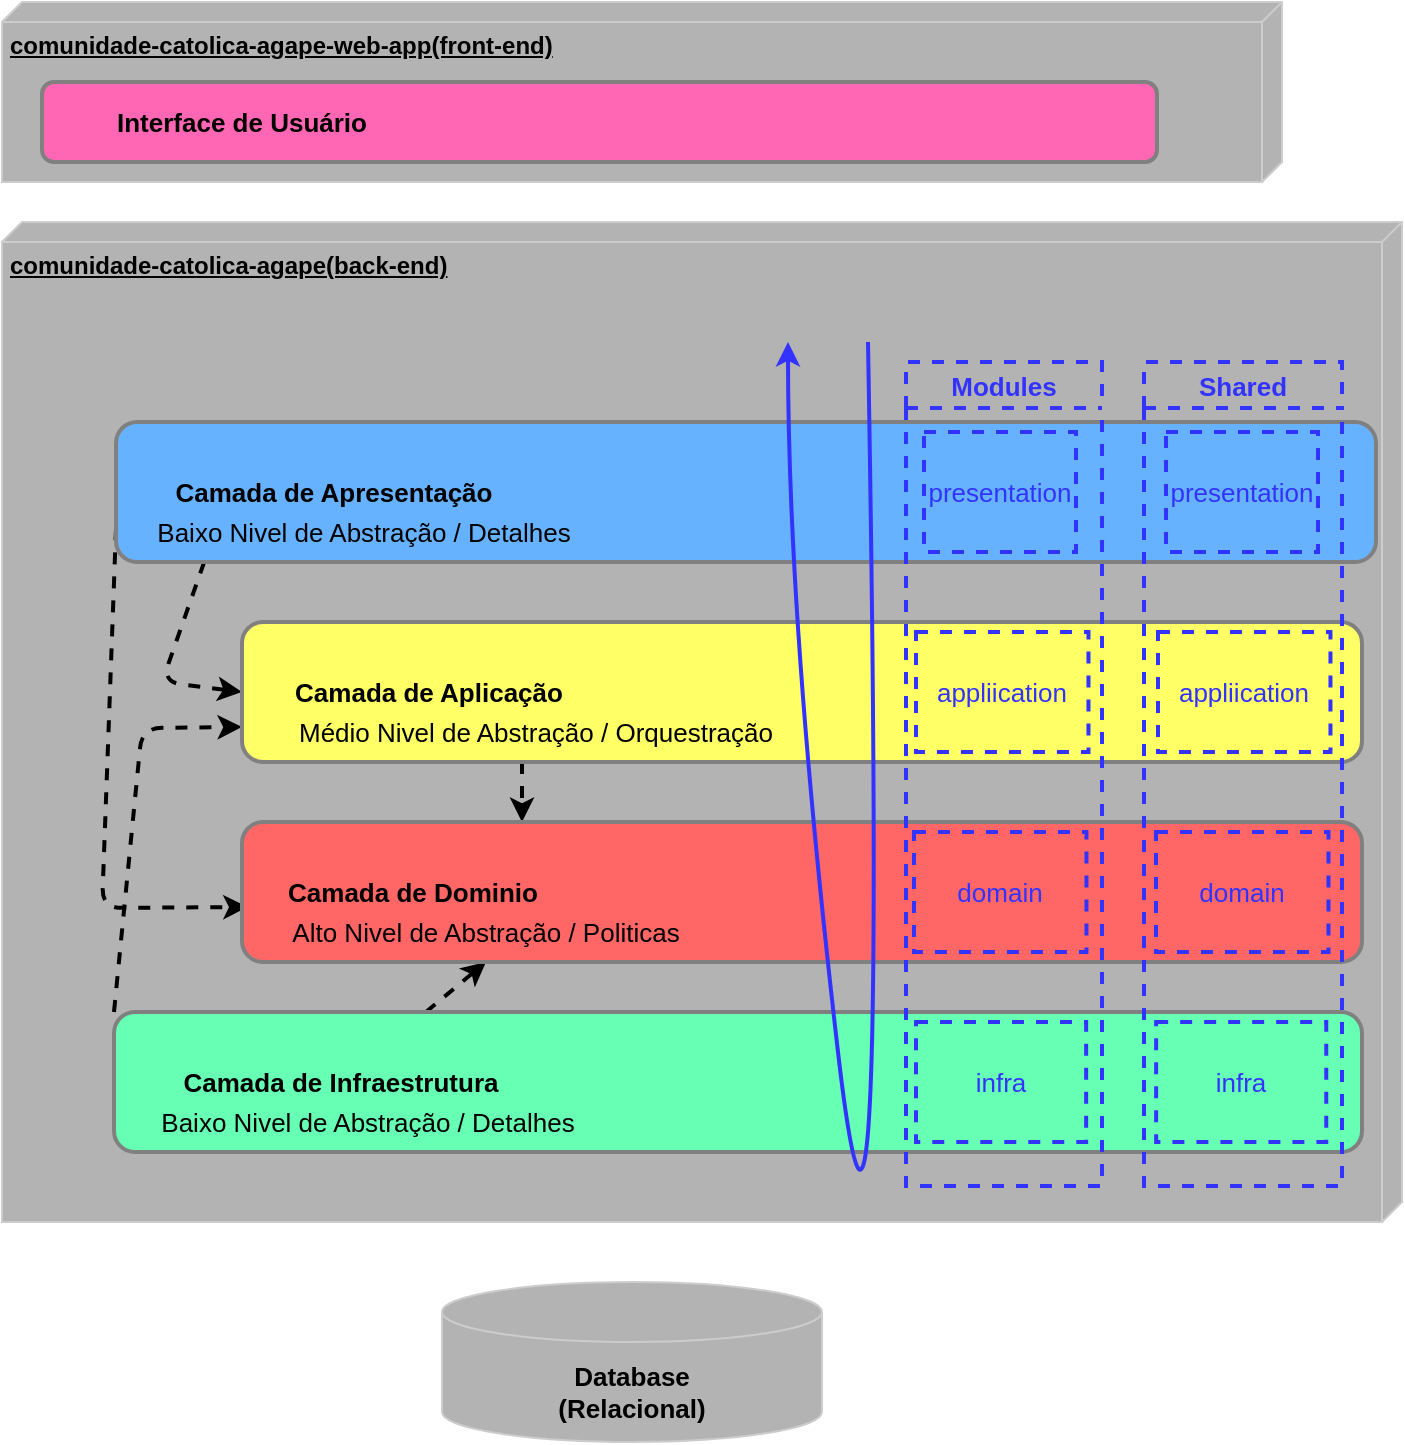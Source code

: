 <mxfile>
    <diagram id="dIOb_hAkbv69j3k31wFs" name="Arquitetura em Camadas">
        <mxGraphModel dx="940" dy="531" grid="1" gridSize="10" guides="1" tooltips="1" connect="1" arrows="1" fold="1" page="1" pageScale="1" pageWidth="850" pageHeight="1100" math="0" shadow="0">
            <root>
                <mxCell id="0"/>
                <mxCell id="1" parent="0"/>
                <mxCell id="2" value="comunidade-catolica-agape(back-end)" style="verticalAlign=top;align=left;spacingTop=8;spacingLeft=2;spacingRight=12;shape=cube;size=10;direction=south;fontStyle=5;html=1;fillColor=#B3B3B3;fontColor=#000000;strokeColor=#CCCCCC;" parent="1" vertex="1">
                    <mxGeometry x="90" y="120" width="700" height="500" as="geometry"/>
                </mxCell>
                <mxCell id="3" value="comunidade-catolica-agape-web-app(front-end)" style="verticalAlign=top;align=left;spacingTop=8;spacingLeft=2;spacingRight=12;shape=cube;size=10;direction=south;fontStyle=5;html=1;fillColor=#B3B3B3;fontColor=#000000;strokeColor=#CCCCCC;" parent="1" vertex="1">
                    <mxGeometry x="90" y="10" width="640" height="90" as="geometry"/>
                </mxCell>
                <mxCell id="8" value="" style="group" parent="1" vertex="1" connectable="0">
                    <mxGeometry x="310" y="650" width="190" height="80" as="geometry"/>
                </mxCell>
                <mxCell id="4" value="" style="shape=cylinder3;whiteSpace=wrap;html=1;boundedLbl=1;backgroundOutline=1;size=15;strokeColor=#CCCCCC;fontColor=#000000;fillColor=#B3B3B3;" parent="8" vertex="1">
                    <mxGeometry width="190" height="80" as="geometry"/>
                </mxCell>
                <mxCell id="7" value="Database (Relacional)" style="text;html=1;strokeColor=none;fillColor=none;align=center;verticalAlign=middle;whiteSpace=wrap;rounded=0;fontColor=#000000;fontSize=13;fontStyle=1" parent="8" vertex="1">
                    <mxGeometry x="65" y="40" width="60" height="30" as="geometry"/>
                </mxCell>
                <mxCell id="25" style="edgeStyle=none;html=1;exitX=0.07;exitY=1;exitDx=0;exitDy=0;exitPerimeter=0;entryX=0;entryY=0.5;entryDx=0;entryDy=0;fontSize=13;fontColor=#000000;dashed=1;strokeWidth=2;strokeColor=#000000;" parent="1" source="13" target="17" edge="1">
                    <mxGeometry relative="1" as="geometry">
                        <Array as="points">
                            <mxPoint x="170" y="350"/>
                        </Array>
                    </mxGeometry>
                </mxCell>
                <mxCell id="26" style="edgeStyle=none;html=1;exitX=0;exitY=0.76;exitDx=0;exitDy=0;exitPerimeter=0;entryX=0;entryY=0.75;entryDx=0;entryDy=0;dashed=1;strokeColor=#000000;strokeWidth=2;fontSize=13;fontColor=#000000;" parent="1" source="13" target="11" edge="1">
                    <mxGeometry relative="1" as="geometry">
                        <Array as="points">
                            <mxPoint x="140" y="463"/>
                        </Array>
                    </mxGeometry>
                </mxCell>
                <mxCell id="15" value="" style="rounded=1;whiteSpace=wrap;html=1;strokeColor=#808080;fontSize=13;fontColor=#000000;fillColor=#FF66B3;strokeWidth=2;container=0;" parent="1" vertex="1">
                    <mxGeometry x="110" y="50" width="557.5" height="40" as="geometry">
                        <mxRectangle x="146" y="390" width="50" height="40" as="alternateBounds"/>
                    </mxGeometry>
                </mxCell>
                <mxCell id="16" value="Interface de Usuário" style="text;html=1;strokeColor=none;fillColor=none;align=center;verticalAlign=middle;whiteSpace=wrap;rounded=0;strokeWidth=2;fontSize=13;fontColor=#000000;fontStyle=1" parent="1" vertex="1">
                    <mxGeometry x="120" y="55" width="180" height="30" as="geometry"/>
                </mxCell>
                <mxCell id="27" style="edgeStyle=none;html=1;exitX=0.25;exitY=1;exitDx=0;exitDy=0;entryX=0.25;entryY=0;entryDx=0;entryDy=0;dashed=1;strokeColor=#000000;strokeWidth=2;fontSize=13;fontColor=#000000;" parent="1" source="17" target="10" edge="1">
                    <mxGeometry relative="1" as="geometry"/>
                </mxCell>
                <mxCell id="28" style="edgeStyle=none;html=1;exitX=0;exitY=0;exitDx=0;exitDy=0;entryX=0;entryY=0.75;entryDx=0;entryDy=0;dashed=1;strokeColor=#000000;strokeWidth=2;fontSize=13;fontColor=#000000;" parent="1" source="19" target="17" edge="1">
                    <mxGeometry relative="1" as="geometry">
                        <Array as="points">
                            <mxPoint x="160" y="373"/>
                        </Array>
                    </mxGeometry>
                </mxCell>
                <mxCell id="30" style="edgeStyle=none;html=1;exitX=0.25;exitY=0;exitDx=0;exitDy=0;entryX=0.5;entryY=1;entryDx=0;entryDy=0;dashed=1;strokeColor=#000000;strokeWidth=2;fontSize=13;fontColor=#000000;" parent="1" source="19" target="22" edge="1">
                    <mxGeometry relative="1" as="geometry"/>
                </mxCell>
                <mxCell id="zeFvRgmACdRrIx1_4epB-33" value="" style="group" parent="1" vertex="1" connectable="0">
                    <mxGeometry x="210" y="420" width="560" height="70" as="geometry"/>
                </mxCell>
                <mxCell id="10" value="" style="rounded=1;whiteSpace=wrap;html=1;strokeColor=#808080;fontSize=13;fontColor=#000000;fillColor=#FF6666;strokeWidth=2;container=0;" parent="zeFvRgmACdRrIx1_4epB-33" vertex="1">
                    <mxGeometry width="560" height="70" as="geometry">
                        <mxRectangle x="146" y="390" width="50" height="40" as="alternateBounds"/>
                    </mxGeometry>
                </mxCell>
                <mxCell id="11" value="Camada de Dominio" style="text;html=1;strokeColor=none;fillColor=none;align=center;verticalAlign=middle;whiteSpace=wrap;rounded=0;strokeWidth=2;fontSize=13;fontColor=#000000;fontStyle=1" parent="zeFvRgmACdRrIx1_4epB-33" vertex="1">
                    <mxGeometry x="2.837" y="20" width="164.539" height="30" as="geometry"/>
                </mxCell>
                <mxCell id="22" value="Alto Nivel de Abstração / Politicas" style="text;html=1;strokeColor=none;fillColor=none;align=center;verticalAlign=middle;whiteSpace=wrap;rounded=0;strokeWidth=2;fontSize=13;fontColor=#000000;" parent="zeFvRgmACdRrIx1_4epB-33" vertex="1">
                    <mxGeometry x="2.837" y="40" width="238.298" height="30" as="geometry"/>
                </mxCell>
                <mxCell id="8tUB61BdJxwsp-Bygn9I-38" value="domain" style="rounded=0;whiteSpace=wrap;html=1;dashed=1;strokeColor=#3333FF;strokeWidth=2;fontSize=13;fontColor=#3333FF;fillColor=none;gradientColor=#66FFB3;" parent="zeFvRgmACdRrIx1_4epB-33" vertex="1">
                    <mxGeometry x="335.996" y="5" width="86.241" height="60" as="geometry"/>
                </mxCell>
                <mxCell id="8tUB61BdJxwsp-Bygn9I-43" value="domain" style="rounded=0;whiteSpace=wrap;html=1;dashed=1;strokeColor=#3333FF;strokeWidth=2;fontSize=13;fontColor=#3333FF;fillColor=none;gradientColor=#66FFB3;" parent="zeFvRgmACdRrIx1_4epB-33" vertex="1">
                    <mxGeometry x="456.996" y="5" width="86.241" height="60" as="geometry"/>
                </mxCell>
                <mxCell id="uqjIwXXcjvzZ5gZneD83-33" value="" style="group" parent="1" vertex="1" connectable="0">
                    <mxGeometry x="210" y="320" width="560" height="70" as="geometry"/>
                </mxCell>
                <mxCell id="17" value="" style="rounded=1;whiteSpace=wrap;html=1;strokeColor=#808080;fontSize=13;fontColor=#000000;fillColor=#FFFF66;strokeWidth=2;container=0;" parent="uqjIwXXcjvzZ5gZneD83-33" vertex="1">
                    <mxGeometry width="560" height="70" as="geometry">
                        <mxRectangle x="146" y="390" width="50" height="40" as="alternateBounds"/>
                    </mxGeometry>
                </mxCell>
                <mxCell id="18" value="Camada de Aplicação" style="text;html=1;strokeColor=none;fillColor=none;align=center;verticalAlign=middle;whiteSpace=wrap;rounded=0;strokeWidth=2;fontSize=13;fontColor=#000000;fontStyle=1" parent="uqjIwXXcjvzZ5gZneD83-33" vertex="1">
                    <mxGeometry x="11.348" y="20" width="164.539" height="30" as="geometry"/>
                </mxCell>
                <mxCell id="33" value="Médio Nivel de Abstração / Orquestração" style="text;html=1;strokeColor=none;fillColor=none;align=center;verticalAlign=middle;whiteSpace=wrap;rounded=0;strokeWidth=2;fontSize=13;fontColor=#000000;" parent="uqjIwXXcjvzZ5gZneD83-33" vertex="1">
                    <mxGeometry x="11.348" y="40" width="272.34" height="30" as="geometry"/>
                </mxCell>
                <mxCell id="8tUB61BdJxwsp-Bygn9I-37" value="appliication" style="rounded=0;whiteSpace=wrap;html=1;dashed=1;strokeColor=#3333FF;strokeWidth=2;fontSize=13;fontColor=#3333FF;fillColor=none;gradientColor=#66FFB3;" parent="uqjIwXXcjvzZ5gZneD83-33" vertex="1">
                    <mxGeometry x="336.996" y="5" width="86.241" height="60" as="geometry"/>
                </mxCell>
                <mxCell id="8tUB61BdJxwsp-Bygn9I-42" value="appliication" style="rounded=0;whiteSpace=wrap;html=1;dashed=1;strokeColor=#3333FF;strokeWidth=2;fontSize=13;fontColor=#3333FF;fillColor=none;gradientColor=#66FFB3;" parent="uqjIwXXcjvzZ5gZneD83-33" vertex="1">
                    <mxGeometry x="457.996" y="5" width="86.241" height="60" as="geometry"/>
                </mxCell>
                <mxCell id="sEzLYFL9_8_R3h9iCXc7-33" value="" style="group" parent="1" vertex="1" connectable="0">
                    <mxGeometry x="147" y="220" width="630" height="110" as="geometry"/>
                </mxCell>
                <mxCell id="13" value="" style="rounded=1;whiteSpace=wrap;html=1;strokeColor=#808080;fontSize=13;fontColor=#000000;fillColor=#66B2FF;strokeWidth=2;container=0;points=[[0,0,0,0,0],[0,0.24,0,0,0],[0,0.5,0,0,0],[0,0.76,0,0,0],[0,1,0,0,0],[0.07,1,0,0,0],[0.25,0,0,0,0],[0.5,0,0,0,0],[0.5,1,0,0,0],[0.75,0,0,0,0],[0.75,1,0,0,0],[1,0,0,0,0],[1,0.26,0,0,0],[1,0.5,0,0,0],[1,0.76,0,0,0],[1,1,0,0,0]];" parent="sEzLYFL9_8_R3h9iCXc7-33" vertex="1">
                    <mxGeometry width="630" height="70" as="geometry">
                        <mxRectangle x="146" y="390" width="50" height="40" as="alternateBounds"/>
                    </mxGeometry>
                </mxCell>
                <mxCell id="14" value="Camada de Apresentação" style="text;html=1;strokeColor=none;fillColor=none;align=center;verticalAlign=middle;whiteSpace=wrap;rounded=0;strokeWidth=2;fontSize=13;fontColor=#000000;fontStyle=1" parent="sEzLYFL9_8_R3h9iCXc7-33" vertex="1">
                    <mxGeometry x="19" y="20" width="180" height="30" as="geometry"/>
                </mxCell>
                <mxCell id="32" value="Baixo Nivel de Abstração / Detalhes" style="text;html=1;strokeColor=none;fillColor=none;align=center;verticalAlign=middle;whiteSpace=wrap;rounded=0;strokeWidth=2;fontSize=13;fontColor=#000000;" parent="sEzLYFL9_8_R3h9iCXc7-33" vertex="1">
                    <mxGeometry x="14" y="40" width="220" height="30" as="geometry"/>
                </mxCell>
                <mxCell id="8tUB61BdJxwsp-Bygn9I-36" value="presentation" style="rounded=0;whiteSpace=wrap;html=1;dashed=1;strokeColor=#3333FF;strokeWidth=2;fontSize=13;fontColor=#3333FF;fillColor=none;gradientColor=#66FFB3;" parent="sEzLYFL9_8_R3h9iCXc7-33" vertex="1">
                    <mxGeometry x="404" y="5" width="76" height="60" as="geometry"/>
                </mxCell>
                <mxCell id="8tUB61BdJxwsp-Bygn9I-41" value="presentation" style="rounded=0;whiteSpace=wrap;html=1;dashed=1;strokeColor=#3333FF;strokeWidth=2;fontSize=13;fontColor=#3333FF;fillColor=none;gradientColor=#66FFB3;" parent="sEzLYFL9_8_R3h9iCXc7-33" vertex="1">
                    <mxGeometry x="525" y="5" width="76" height="60" as="geometry"/>
                </mxCell>
                <mxCell id="C6uPCzR7XBeM9Mr6Ws-P-33" value="" style="group" parent="1" vertex="1" connectable="0">
                    <mxGeometry x="146" y="515" width="624" height="70" as="geometry"/>
                </mxCell>
                <mxCell id="19" value="" style="rounded=1;whiteSpace=wrap;html=1;strokeColor=#808080;fontSize=13;fontColor=#000000;fillColor=#66FFB3;strokeWidth=2;container=0;" parent="C6uPCzR7XBeM9Mr6Ws-P-33" vertex="1">
                    <mxGeometry width="624" height="70" as="geometry">
                        <mxRectangle x="146" y="390" width="50" height="40" as="alternateBounds"/>
                    </mxGeometry>
                </mxCell>
                <mxCell id="20" value="Camada de Infraestrutura" style="text;html=1;strokeColor=none;fillColor=none;align=center;verticalAlign=middle;whiteSpace=wrap;rounded=0;strokeWidth=2;fontSize=13;fontColor=#000000;fontStyle=1" parent="C6uPCzR7XBeM9Mr6Ws-P-33" vertex="1">
                    <mxGeometry x="21.266" y="20" width="184.682" height="30" as="geometry"/>
                </mxCell>
                <mxCell id="24" value="Baixo Nivel de Abstração / Detalhes" style="text;html=1;strokeColor=none;fillColor=none;align=center;verticalAlign=middle;whiteSpace=wrap;rounded=0;strokeWidth=2;fontSize=13;fontColor=#000000;" parent="C6uPCzR7XBeM9Mr6Ws-P-33" vertex="1">
                    <mxGeometry x="4.477" y="40" width="246.242" height="30" as="geometry"/>
                </mxCell>
                <mxCell id="8tUB61BdJxwsp-Bygn9I-39" value="infra" style="rounded=0;whiteSpace=wrap;html=1;dashed=1;strokeColor=#3333FF;strokeWidth=2;fontSize=13;fontColor=#3333FF;fillColor=none;gradientColor=#66FFB3;" parent="C6uPCzR7XBeM9Mr6Ws-P-33" vertex="1">
                    <mxGeometry x="401.0" y="5" width="85.065" height="60" as="geometry"/>
                </mxCell>
                <mxCell id="8tUB61BdJxwsp-Bygn9I-44" value="infra" style="rounded=0;whiteSpace=wrap;html=1;dashed=1;strokeColor=#3333FF;strokeWidth=2;fontSize=13;fontColor=#3333FF;fillColor=none;gradientColor=#66FFB3;" parent="C6uPCzR7XBeM9Mr6Ws-P-33" vertex="1">
                    <mxGeometry x="521.07" y="5" width="85.065" height="60" as="geometry"/>
                </mxCell>
                <mxCell id="31" value="" style="curved=1;endArrow=classic;html=1;strokeColor=#3333FF;strokeWidth=2;fontSize=13;fontColor=#000000;" parent="1" edge="1">
                    <mxGeometry width="50" height="50" relative="1" as="geometry">
                        <mxPoint x="523" y="180" as="sourcePoint"/>
                        <mxPoint x="483" y="180" as="targetPoint"/>
                        <Array as="points">
                            <mxPoint x="533" y="750"/>
                            <mxPoint x="483" y="320"/>
                        </Array>
                    </mxGeometry>
                </mxCell>
                <mxCell id="8tUB61BdJxwsp-Bygn9I-35" value="Modules" style="swimlane;whiteSpace=wrap;html=1;dashed=1;strokeColor=#3333FF;strokeWidth=2;fontSize=13;fontColor=#3333FF;fillColor=none;gradientColor=#66FFB3;" parent="1" vertex="1">
                    <mxGeometry x="542" y="190" width="98" height="412" as="geometry"/>
                </mxCell>
                <mxCell id="8tUB61BdJxwsp-Bygn9I-40" value="Shared" style="swimlane;whiteSpace=wrap;html=1;dashed=1;strokeColor=#3333FF;strokeWidth=2;fontSize=13;fontColor=#3333FF;fillColor=none;gradientColor=#66FFB3;" parent="1" vertex="1">
                    <mxGeometry x="661" y="190" width="99" height="412" as="geometry"/>
                </mxCell>
            </root>
        </mxGraphModel>
    </diagram>
    <diagram name="Arquitetura Hexagonal" id="ph41KrU0isDq153xVFpY">
        <mxGraphModel dx="940" dy="531" grid="1" gridSize="10" guides="1" tooltips="1" connect="1" arrows="1" fold="1" page="1" pageScale="1" pageWidth="850" pageHeight="1100" math="0" shadow="0">
            <root>
                <mxCell id="RAMth4Us1TlhQo1c-a7g-0"/>
                <mxCell id="RAMth4Us1TlhQo1c-a7g-1" parent="RAMth4Us1TlhQo1c-a7g-0"/>
                <mxCell id="RAMth4Us1TlhQo1c-a7g-2" value="comunidade-catolica-agape(back-end)" style="verticalAlign=top;align=left;spacingTop=8;spacingLeft=2;spacingRight=12;shape=cube;size=10;direction=south;fontStyle=5;html=1;fillColor=#B3B3B3;fontColor=#000000;strokeColor=#CCCCCC;" parent="RAMth4Us1TlhQo1c-a7g-1" vertex="1">
                    <mxGeometry x="90" y="120" width="640" height="500" as="geometry"/>
                </mxCell>
                <mxCell id="RAMth4Us1TlhQo1c-a7g-3" value="comunidade-catolica-agape-web-app(front-end)" style="verticalAlign=top;align=left;spacingTop=8;spacingLeft=2;spacingRight=12;shape=cube;size=10;direction=south;fontStyle=5;html=1;fillColor=#B3B3B3;fontColor=#000000;strokeColor=#CCCCCC;" parent="RAMth4Us1TlhQo1c-a7g-1" vertex="1">
                    <mxGeometry x="90" y="10" width="640" height="90" as="geometry"/>
                </mxCell>
                <mxCell id="RAMth4Us1TlhQo1c-a7g-4" value="" style="group" parent="RAMth4Us1TlhQo1c-a7g-1" vertex="1" connectable="0">
                    <mxGeometry x="310" y="650" width="190" height="80" as="geometry"/>
                </mxCell>
                <mxCell id="RAMth4Us1TlhQo1c-a7g-5" value="" style="shape=cylinder3;whiteSpace=wrap;html=1;boundedLbl=1;backgroundOutline=1;size=15;strokeColor=#CCCCCC;fontColor=#000000;fillColor=#B3B3B3;" parent="RAMth4Us1TlhQo1c-a7g-4" vertex="1">
                    <mxGeometry width="190" height="80" as="geometry"/>
                </mxCell>
                <mxCell id="RAMth4Us1TlhQo1c-a7g-6" value="Database (Relacional)" style="text;html=1;strokeColor=none;fillColor=none;align=center;verticalAlign=middle;whiteSpace=wrap;rounded=0;fontColor=#000000;fontSize=13;fontStyle=1" parent="RAMth4Us1TlhQo1c-a7g-4" vertex="1">
                    <mxGeometry x="65" y="40" width="60" height="30" as="geometry"/>
                </mxCell>
                <mxCell id="RAMth4Us1TlhQo1c-a7g-13" value="" style="rounded=1;whiteSpace=wrap;html=1;strokeColor=#808080;fontSize=13;fontColor=#000000;fillColor=#FF66B3;strokeWidth=2;container=0;" parent="RAMth4Us1TlhQo1c-a7g-1" vertex="1">
                    <mxGeometry x="110" y="50" width="557.5" height="40" as="geometry">
                        <mxRectangle x="146" y="390" width="50" height="40" as="alternateBounds"/>
                    </mxGeometry>
                </mxCell>
                <mxCell id="RAMth4Us1TlhQo1c-a7g-14" value="Interface de Usuário" style="text;html=1;strokeColor=none;fillColor=none;align=center;verticalAlign=middle;whiteSpace=wrap;rounded=0;strokeWidth=2;fontSize=13;fontColor=#000000;fontStyle=1" parent="RAMth4Us1TlhQo1c-a7g-1" vertex="1">
                    <mxGeometry x="120" y="55" width="180" height="30" as="geometry"/>
                </mxCell>
                <mxCell id="hBmEvJBMI6tsN39_VHnB-8" style="edgeStyle=none;html=1;exitX=0;exitY=0.5;exitDx=0;exitDy=0;strokeColor=#000000;strokeWidth=2;fontSize=13;fontColor=#000000;endArrow=none;endFill=0;" parent="RAMth4Us1TlhQo1c-a7g-1" source="hBmEvJBMI6tsN39_VHnB-7" edge="1">
                    <mxGeometry relative="1" as="geometry">
                        <mxPoint x="200" y="375" as="targetPoint"/>
                    </mxGeometry>
                </mxCell>
                <mxCell id="hBmEvJBMI6tsN39_VHnB-7" value="" style="shape=hexagon;perimeter=hexagonPerimeter2;whiteSpace=wrap;html=1;fixedSize=1;strokeColor=#000000;strokeWidth=2;fontSize=13;fontColor=#000000;fillColor=#66B2FF;size=60;gradientColor=#66FFB3;" parent="RAMth4Us1TlhQo1c-a7g-1" vertex="1">
                    <mxGeometry x="120" y="180" width="560" height="390" as="geometry"/>
                </mxCell>
                <mxCell id="hBmEvJBMI6tsN39_VHnB-10" style="edgeStyle=none;html=1;exitX=1;exitY=0.5;exitDx=0;exitDy=0;entryX=1;entryY=0.5;entryDx=0;entryDy=0;strokeColor=#000000;strokeWidth=2;fontSize=13;fontColor=#000000;endArrow=none;endFill=0;" parent="RAMth4Us1TlhQo1c-a7g-1" source="hBmEvJBMI6tsN39_VHnB-6" target="hBmEvJBMI6tsN39_VHnB-7" edge="1">
                    <mxGeometry relative="1" as="geometry"/>
                </mxCell>
                <mxCell id="hBmEvJBMI6tsN39_VHnB-14" style="edgeStyle=none;html=1;exitX=0.5;exitY=0;exitDx=0;exitDy=0;entryX=0.5;entryY=0;entryDx=0;entryDy=0;strokeColor=#000000;strokeWidth=2;fontSize=13;fontColor=#000000;endArrow=none;endFill=0;dashed=1;startArrow=classic;startFill=1;" parent="RAMth4Us1TlhQo1c-a7g-1" source="hBmEvJBMI6tsN39_VHnB-6" target="hBmEvJBMI6tsN39_VHnB-7" edge="1">
                    <mxGeometry relative="1" as="geometry"/>
                </mxCell>
                <mxCell id="hBmEvJBMI6tsN39_VHnB-15" style="edgeStyle=none;html=1;exitX=0.5;exitY=0;exitDx=0;exitDy=0;entryX=0.5;entryY=0;entryDx=0;entryDy=0;dashed=1;strokeColor=#000000;strokeWidth=2;fontSize=13;fontColor=#000000;startArrow=none;startFill=0;endArrow=classic;endFill=1;" parent="RAMth4Us1TlhQo1c-a7g-1" source="hBmEvJBMI6tsN39_VHnB-6" target="hBmEvJBMI6tsN39_VHnB-0" edge="1">
                    <mxGeometry relative="1" as="geometry"/>
                </mxCell>
                <mxCell id="hBmEvJBMI6tsN39_VHnB-6" value="" style="shape=hexagon;perimeter=hexagonPerimeter2;whiteSpace=wrap;html=1;fixedSize=1;strokeColor=#000000;strokeWidth=2;fontSize=13;fontColor=#000000;fillColor=#FFFF66;size=60;dashed=1;" parent="RAMth4Us1TlhQo1c-a7g-1" vertex="1">
                    <mxGeometry x="187.5" y="232.5" width="415" height="285" as="geometry"/>
                </mxCell>
                <mxCell id="hBmEvJBMI6tsN39_VHnB-0" value="" style="shape=hexagon;perimeter=hexagonPerimeter2;whiteSpace=wrap;html=1;fixedSize=1;strokeColor=#000000;strokeWidth=2;fontSize=13;fontColor=#000000;fillColor=#FF6666;size=40;" parent="RAMth4Us1TlhQo1c-a7g-1" vertex="1">
                    <mxGeometry x="280" y="300" width="230" height="160" as="geometry"/>
                </mxCell>
                <mxCell id="hBmEvJBMI6tsN39_VHnB-1" value="" style="group" parent="RAMth4Us1TlhQo1c-a7g-1" vertex="1" connectable="0">
                    <mxGeometry x="300" y="350" width="200" height="40" as="geometry"/>
                </mxCell>
                <mxCell id="RAMth4Us1TlhQo1c-a7g-8" value="Camada de Dominio" style="text;html=1;strokeColor=none;fillColor=none;align=center;verticalAlign=middle;whiteSpace=wrap;rounded=0;strokeWidth=2;fontSize=13;fontColor=#000000;fontStyle=1" parent="hBmEvJBMI6tsN39_VHnB-1" vertex="1">
                    <mxGeometry width="138.095" height="24" as="geometry"/>
                </mxCell>
                <mxCell id="RAMth4Us1TlhQo1c-a7g-22" value="Alto Nivel de Abstração / Politicas" style="text;html=1;strokeColor=none;fillColor=none;align=center;verticalAlign=middle;whiteSpace=wrap;rounded=0;strokeWidth=2;fontSize=13;fontColor=#000000;" parent="hBmEvJBMI6tsN39_VHnB-1" vertex="1">
                    <mxGeometry y="16" width="200" height="24" as="geometry"/>
                </mxCell>
                <mxCell id="hBmEvJBMI6tsN39_VHnB-2" value="" style="group" parent="RAMth4Us1TlhQo1c-a7g-1" vertex="1" connectable="0">
                    <mxGeometry x="170" y="180" width="220" height="50" as="geometry"/>
                </mxCell>
                <mxCell id="RAMth4Us1TlhQo1c-a7g-12" value="Camada de Apresentação" style="text;html=1;strokeColor=none;fillColor=none;align=center;verticalAlign=middle;whiteSpace=wrap;rounded=0;strokeWidth=2;fontSize=13;fontColor=#000000;fontStyle=1" parent="hBmEvJBMI6tsN39_VHnB-2" vertex="1">
                    <mxGeometry x="5" width="180" height="30" as="geometry"/>
                </mxCell>
                <mxCell id="RAMth4Us1TlhQo1c-a7g-25" value="Baixo Nivel de Abstração / Detalhes" style="text;html=1;strokeColor=none;fillColor=none;align=center;verticalAlign=middle;whiteSpace=wrap;rounded=0;strokeWidth=2;fontSize=13;fontColor=#000000;" parent="hBmEvJBMI6tsN39_VHnB-2" vertex="1">
                    <mxGeometry y="20" width="220" height="30" as="geometry"/>
                </mxCell>
                <mxCell id="hBmEvJBMI6tsN39_VHnB-3" value="" style="group" parent="RAMth4Us1TlhQo1c-a7g-1" vertex="1" connectable="0">
                    <mxGeometry x="270" y="230" width="240" height="60" as="geometry"/>
                </mxCell>
                <mxCell id="RAMth4Us1TlhQo1c-a7g-17" value="Camada de Aplicação" style="text;html=1;strokeColor=none;fillColor=none;align=center;verticalAlign=middle;whiteSpace=wrap;rounded=0;strokeWidth=2;fontSize=13;fontColor=#000000;fontStyle=1" parent="hBmEvJBMI6tsN39_VHnB-3" vertex="1">
                    <mxGeometry x="-20" width="140" height="30" as="geometry"/>
                </mxCell>
                <mxCell id="RAMth4Us1TlhQo1c-a7g-26" value="Médio Nivel de Abstração Orquestração" style="text;html=1;strokeColor=none;fillColor=none;align=center;verticalAlign=middle;whiteSpace=wrap;rounded=0;strokeWidth=2;fontSize=13;fontColor=#000000;" parent="hBmEvJBMI6tsN39_VHnB-3" vertex="1">
                    <mxGeometry x="-30" y="30" width="150" height="30" as="geometry"/>
                </mxCell>
                <mxCell id="hBmEvJBMI6tsN39_VHnB-9" style="edgeStyle=none;html=1;exitX=0;exitY=0.5;exitDx=0;exitDy=0;entryX=0;entryY=0.5;entryDx=0;entryDy=0;strokeColor=#000000;strokeWidth=2;fontSize=13;fontColor=#000000;endArrow=none;endFill=0;" parent="RAMth4Us1TlhQo1c-a7g-1" source="hBmEvJBMI6tsN39_VHnB-7" target="hBmEvJBMI6tsN39_VHnB-6" edge="1">
                    <mxGeometry relative="1" as="geometry"/>
                </mxCell>
                <mxCell id="hBmEvJBMI6tsN39_VHnB-13" value="Casos de Uso" style="text;html=1;strokeColor=none;fillColor=none;align=center;verticalAlign=middle;whiteSpace=wrap;rounded=0;strokeWidth=2;fontSize=13;fontColor=#000000;fontStyle=5" parent="RAMth4Us1TlhQo1c-a7g-1" vertex="1">
                    <mxGeometry x="210" y="320" width="90" height="30" as="geometry"/>
                </mxCell>
                <mxCell id="hBmEvJBMI6tsN39_VHnB-16" style="edgeStyle=none;html=1;exitX=0.5;exitY=0;exitDx=0;exitDy=0;entryX=0.5;entryY=0;entryDx=0;entryDy=0;dashed=1;strokeColor=#000000;strokeWidth=2;fontSize=13;fontColor=#000000;startArrow=none;startFill=0;endArrow=classic;endFill=1;" parent="RAMth4Us1TlhQo1c-a7g-1" source="hBmEvJBMI6tsN39_VHnB-6" target="hBmEvJBMI6tsN39_VHnB-0" edge="1">
                    <mxGeometry relative="1" as="geometry"/>
                </mxCell>
                <mxCell id="RAMth4Us1TlhQo1c-a7g-24" value="" style="curved=1;endArrow=classic;html=1;strokeColor=#3333FF;strokeWidth=2;fontSize=13;fontColor=#000000;" parent="RAMth4Us1TlhQo1c-a7g-1" edge="1">
                    <mxGeometry width="50" height="50" relative="1" as="geometry">
                        <mxPoint x="519" y="166" as="sourcePoint"/>
                        <mxPoint x="479" y="166" as="targetPoint"/>
                        <Array as="points">
                            <mxPoint x="529" y="736"/>
                            <mxPoint x="479" y="306"/>
                        </Array>
                    </mxGeometry>
                </mxCell>
                <mxCell id="RAMth4Us1TlhQo1c-a7g-21" value="Camada de Infraestrutura" style="text;html=1;strokeColor=none;fillColor=none;align=center;verticalAlign=middle;whiteSpace=wrap;rounded=0;strokeWidth=2;fontSize=13;fontColor=#000000;fontStyle=1" parent="RAMth4Us1TlhQo1c-a7g-1" vertex="1">
                    <mxGeometry x="170" y="510" width="165" height="30" as="geometry"/>
                </mxCell>
                <mxCell id="RAMth4Us1TlhQo1c-a7g-23" value="Baixo Nivel de Abstração / Detalhes" style="text;html=1;strokeColor=none;fillColor=none;align=center;verticalAlign=middle;whiteSpace=wrap;rounded=0;strokeWidth=2;fontSize=13;fontColor=#000000;" parent="RAMth4Us1TlhQo1c-a7g-1" vertex="1">
                    <mxGeometry x="170" y="540" width="190" height="30" as="geometry"/>
                </mxCell>
                <mxCell id="hBmEvJBMI6tsN39_VHnB-18" style="edgeStyle=none;html=1;exitX=0.5;exitY=1;exitDx=0;exitDy=0;dashed=1;strokeColor=#000000;strokeWidth=2;fontSize=13;fontColor=#000000;startArrow=none;startFill=0;endArrow=classic;endFill=1;entryX=0.5;entryY=1;entryDx=0;entryDy=0;" parent="RAMth4Us1TlhQo1c-a7g-1" source="hBmEvJBMI6tsN39_VHnB-6" target="hBmEvJBMI6tsN39_VHnB-0" edge="1">
                    <mxGeometry relative="1" as="geometry"/>
                </mxCell>
                <mxCell id="hBmEvJBMI6tsN39_VHnB-19" style="edgeStyle=none;html=1;exitX=0.5;exitY=1;exitDx=0;exitDy=0;dashed=1;strokeColor=#000000;strokeWidth=2;fontSize=13;fontColor=#000000;startArrow=none;startFill=0;endArrow=classic;endFill=1;" parent="RAMth4Us1TlhQo1c-a7g-1" source="hBmEvJBMI6tsN39_VHnB-7" target="hBmEvJBMI6tsN39_VHnB-6" edge="1">
                    <mxGeometry relative="1" as="geometry"/>
                </mxCell>
                <mxCell id="8OQknThunbE1JgBYDx2Y-0" value="" style="group" parent="RAMth4Us1TlhQo1c-a7g-1" vertex="1" connectable="0">
                    <mxGeometry x="215" y="820" width="390" height="70" as="geometry"/>
                </mxCell>
                <mxCell id="8OQknThunbE1JgBYDx2Y-1" value="" style="rounded=1;whiteSpace=wrap;html=1;strokeColor=#808080;fontSize=13;fontColor=#000000;fillColor=#FF6666;strokeWidth=2;container=0;" parent="8OQknThunbE1JgBYDx2Y-0" vertex="1">
                    <mxGeometry width="390" height="70" as="geometry">
                        <mxRectangle x="146" y="390" width="50" height="40" as="alternateBounds"/>
                    </mxGeometry>
                </mxCell>
                <mxCell id="8OQknThunbE1JgBYDx2Y-2" value="Camada de Dominio" style="text;html=1;strokeColor=none;fillColor=none;align=center;verticalAlign=middle;whiteSpace=wrap;rounded=0;strokeWidth=2;fontSize=13;fontColor=#000000;fontStyle=1" parent="8OQknThunbE1JgBYDx2Y-0" vertex="1">
                    <mxGeometry x="19.95" y="10" width="130" height="30" as="geometry"/>
                </mxCell>
                <mxCell id="8OQknThunbE1JgBYDx2Y-3" value="Alto Nivel de Abstração / Politicas" style="text;html=1;strokeColor=none;fillColor=none;align=center;verticalAlign=middle;whiteSpace=wrap;rounded=0;strokeWidth=2;fontSize=13;fontColor=#000000;" parent="8OQknThunbE1JgBYDx2Y-0" vertex="1">
                    <mxGeometry x="1.98" y="40" width="198.02" height="30" as="geometry"/>
                </mxCell>
                <mxCell id="8x5_FfhIfj85uDB5JoBP-0" value="" style="group" parent="RAMth4Us1TlhQo1c-a7g-1" vertex="1" connectable="0">
                    <mxGeometry x="160" y="890" width="493.5" height="70" as="geometry"/>
                </mxCell>
                <mxCell id="8x5_FfhIfj85uDB5JoBP-1" value="" style="rounded=1;whiteSpace=wrap;html=1;strokeColor=#808080;fontSize=13;fontColor=#000000;fillColor=#FFFF66;strokeWidth=2;container=0;" parent="8x5_FfhIfj85uDB5JoBP-0" vertex="1">
                    <mxGeometry width="493.5" height="70" as="geometry">
                        <mxRectangle x="146" y="390" width="50" height="40" as="alternateBounds"/>
                    </mxGeometry>
                </mxCell>
                <mxCell id="8x5_FfhIfj85uDB5JoBP-2" value="Camada de Aplicação" style="text;html=1;strokeColor=none;fillColor=none;align=center;verticalAlign=middle;whiteSpace=wrap;rounded=0;strokeWidth=2;fontSize=13;fontColor=#000000;fontStyle=1" parent="8x5_FfhIfj85uDB5JoBP-0" vertex="1">
                    <mxGeometry x="10" y="20" width="145" height="30" as="geometry"/>
                </mxCell>
                <mxCell id="8x5_FfhIfj85uDB5JoBP-3" value="Médio Nivel de Abstração / Orquestração" style="text;html=1;strokeColor=none;fillColor=none;align=center;verticalAlign=middle;whiteSpace=wrap;rounded=0;strokeWidth=2;fontSize=13;fontColor=#000000;" parent="8x5_FfhIfj85uDB5JoBP-0" vertex="1">
                    <mxGeometry x="10" y="40" width="240" height="30" as="geometry"/>
                </mxCell>
                <mxCell id="9pBQ4YRJAhrqNX1bgaUx-0" value="" style="group" parent="RAMth4Us1TlhQo1c-a7g-1" vertex="1" connectable="0">
                    <mxGeometry x="50" y="960" width="350" height="70" as="geometry"/>
                </mxCell>
                <mxCell id="9pBQ4YRJAhrqNX1bgaUx-1" value="" style="rounded=1;whiteSpace=wrap;html=1;strokeColor=#808080;fontSize=13;fontColor=#000000;fillColor=#66B2FF;strokeWidth=2;container=0;points=[[0,0,0,0,0],[0,0.24,0,0,0],[0,0.5,0,0,0],[0,0.76,0,0,0],[0,1,0,0,0],[0.07,1,0,0,0],[0.25,0,0,0,0],[0.5,0,0,0,0],[0.5,1,0,0,0],[0.75,0,0,0,0],[0.75,1,0,0,0],[1,0,0,0,0],[1,0.26,0,0,0],[1,0.5,0,0,0],[1,0.76,0,0,0],[1,1,0,0,0]];" parent="9pBQ4YRJAhrqNX1bgaUx-0" vertex="1">
                    <mxGeometry width="350" height="70" as="geometry">
                        <mxRectangle x="146" y="390" width="50" height="40" as="alternateBounds"/>
                    </mxGeometry>
                </mxCell>
                <mxCell id="9pBQ4YRJAhrqNX1bgaUx-2" value="Camada de Apresentação" style="text;html=1;strokeColor=none;fillColor=none;align=center;verticalAlign=middle;whiteSpace=wrap;rounded=0;strokeWidth=2;fontSize=13;fontColor=#000000;fontStyle=1" parent="9pBQ4YRJAhrqNX1bgaUx-0" vertex="1">
                    <mxGeometry x="8.79" width="161.21" height="30" as="geometry"/>
                </mxCell>
                <mxCell id="9pBQ4YRJAhrqNX1bgaUx-3" value="Baixo Nivel de Abstração / Detalhes" style="text;html=1;strokeColor=none;fillColor=none;align=center;verticalAlign=middle;whiteSpace=wrap;rounded=0;strokeWidth=2;fontSize=13;fontColor=#000000;" parent="9pBQ4YRJAhrqNX1bgaUx-0" vertex="1">
                    <mxGeometry x="8.79" y="30" width="211.21" height="30" as="geometry"/>
                </mxCell>
                <mxCell id="WIy2_R8onFSfGrTyNrZq-2" value="" style="rounded=1;whiteSpace=wrap;html=1;strokeColor=#808080;fontSize=13;fontColor=#000000;fillColor=#66FFB3;strokeWidth=2;container=0;points=[[0,0,0,0,0],[0,0.24,0,0,0],[0,0.5,0,0,0],[0,0.76,0,0,0],[0,1,0,0,0],[0.07,1,0,0,0],[0.25,0,0,0,0],[0.5,0,0,0,0],[0.5,1,0,0,0],[0.75,0,0,0,0],[0.75,1,0,0,0],[1,0,0,0,0],[1,0.26,0,0,0],[1,0.5,0,0,0],[1,0.76,0,0,0],[1,1,0,0,0]];" parent="RAMth4Us1TlhQo1c-a7g-1" vertex="1">
                    <mxGeometry x="400" y="960" width="350" height="70" as="geometry">
                        <mxRectangle x="146" y="390" width="50" height="40" as="alternateBounds"/>
                    </mxGeometry>
                </mxCell>
                <mxCell id="WIy2_R8onFSfGrTyNrZq-3" value="Camada de Infraestrutura" style="text;html=1;strokeColor=none;fillColor=none;align=center;verticalAlign=middle;whiteSpace=wrap;rounded=0;strokeWidth=2;fontSize=13;fontColor=#000000;fontStyle=1" parent="RAMth4Us1TlhQo1c-a7g-1" vertex="1">
                    <mxGeometry x="408.79" y="960" width="161.21" height="30" as="geometry"/>
                </mxCell>
                <mxCell id="WIy2_R8onFSfGrTyNrZq-4" value="Baixo Nivel de Abstração / Detalhes" style="text;html=1;strokeColor=none;fillColor=none;align=center;verticalAlign=middle;whiteSpace=wrap;rounded=0;strokeWidth=2;fontSize=13;fontColor=#000000;" parent="RAMth4Us1TlhQo1c-a7g-1" vertex="1">
                    <mxGeometry x="408.79" y="990" width="211.21" height="30" as="geometry"/>
                </mxCell>
                <mxCell id="53tSeGiLn66TJ5VbZS4V-0" value="Modules" style="swimlane;whiteSpace=wrap;html=1;dashed=1;strokeColor=#3333FF;strokeWidth=2;fontSize=13;fontColor=#3333FF;fillColor=none;gradientColor=#66FFB3;swimlaneLine=1;verticalAlign=middle;" parent="RAMth4Us1TlhQo1c-a7g-1" vertex="1">
                    <mxGeometry x="408" y="160" width="58" height="420" as="geometry">
                        <mxRectangle x="408" y="160" width="90" height="30" as="alternateBounds"/>
                    </mxGeometry>
                </mxCell>
            </root>
        </mxGraphModel>
    </diagram>
</mxfile>